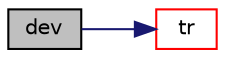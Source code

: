 digraph "dev"
{
  bgcolor="transparent";
  edge [fontname="Helvetica",fontsize="10",labelfontname="Helvetica",labelfontsize="10"];
  node [fontname="Helvetica",fontsize="10",shape=record];
  rankdir="LR";
  Node141810 [label="dev",height=0.2,width=0.4,color="black", fillcolor="grey75", style="filled", fontcolor="black"];
  Node141810 -> Node141811 [color="midnightblue",fontsize="10",style="solid",fontname="Helvetica"];
  Node141811 [label="tr",height=0.2,width=0.4,color="red",URL="$a21851.html#a16888f82e1accdb4c88dc9573a1dd02e"];
}
